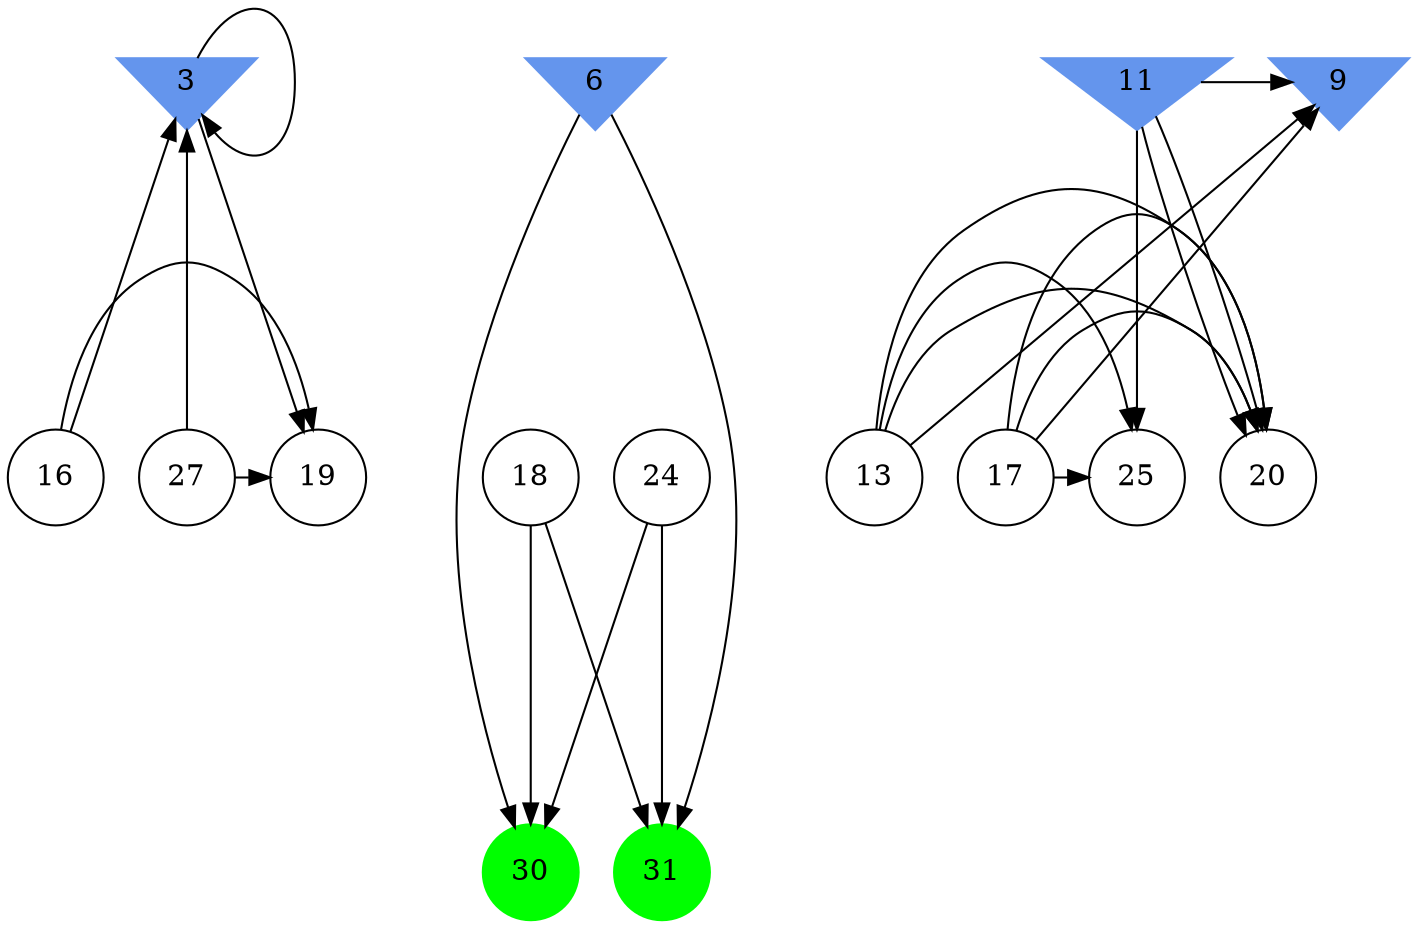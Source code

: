 digraph brain {
	ranksep=2.0;
	3 [shape=invtriangle,style=filled,color=cornflowerblue];
	6 [shape=invtriangle,style=filled,color=cornflowerblue];
	9 [shape=invtriangle,style=filled,color=cornflowerblue];
	11 [shape=invtriangle,style=filled,color=cornflowerblue];
	13 [shape=circle,color=black];
	16 [shape=circle,color=black];
	17 [shape=circle,color=black];
	18 [shape=circle,color=black];
	19 [shape=circle,color=black];
	20 [shape=circle,color=black];
	24 [shape=circle,color=black];
	25 [shape=circle,color=black];
	27 [shape=circle,color=black];
	30 [shape=circle,style=filled,color=green];
	31 [shape=circle,style=filled,color=green];
	27	->	3;
	27	->	19;
	16	->	3;
	16	->	19;
	3	->	3;
	3	->	19;
	6	->	31;
	6	->	30;
	24	->	31;
	24	->	30;
	18	->	31;
	18	->	30;
	11	->	9;
	11	->	20;
	11	->	20;
	11	->	25;
	17	->	9;
	17	->	20;
	17	->	20;
	17	->	25;
	13	->	9;
	13	->	20;
	13	->	20;
	13	->	25;
	{ rank=same; 3; 6; 9; 11; }
	{ rank=same; 13; 16; 17; 18; 19; 20; 24; 25; 27; }
	{ rank=same; 30; 31; }
}
